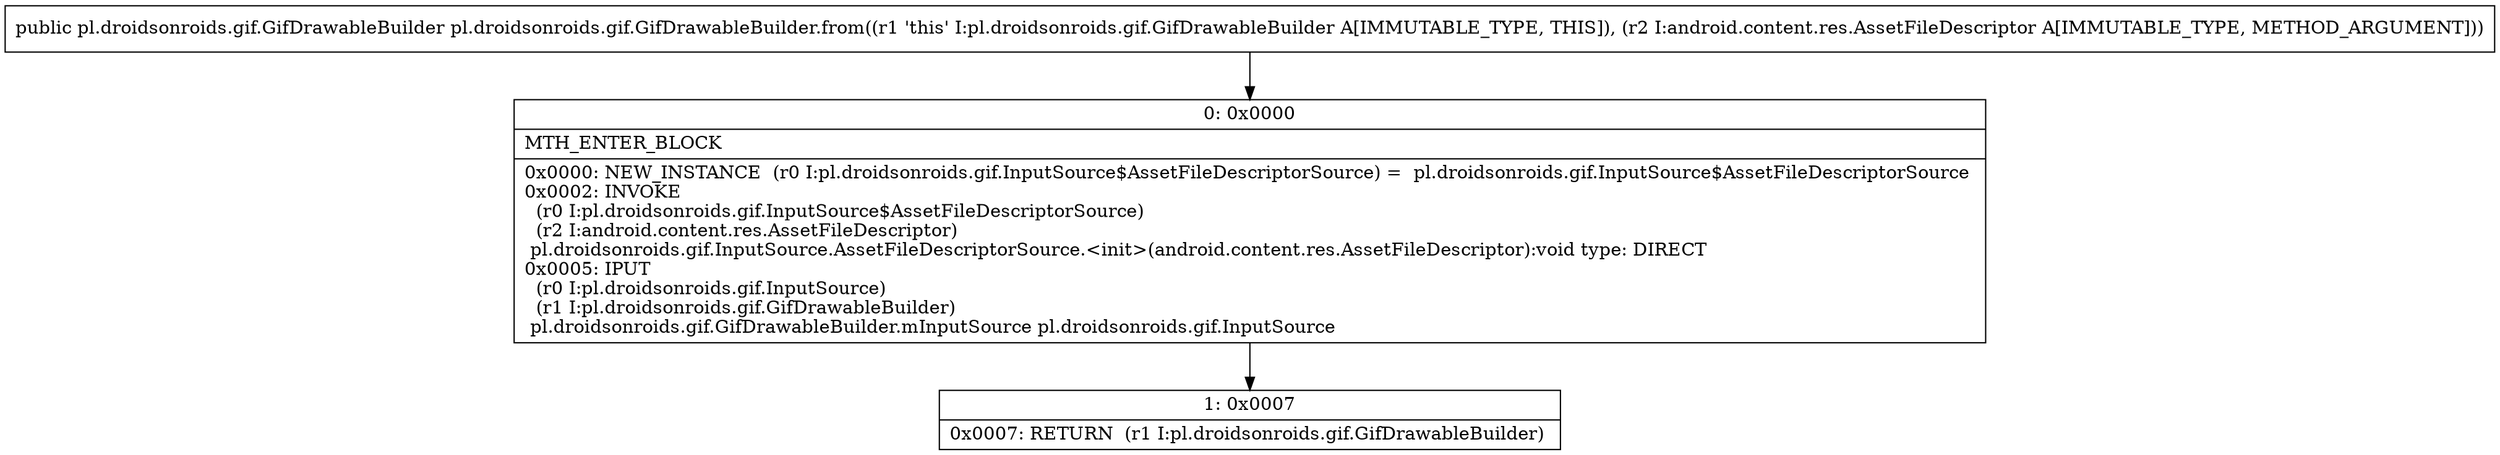 digraph "CFG forpl.droidsonroids.gif.GifDrawableBuilder.from(Landroid\/content\/res\/AssetFileDescriptor;)Lpl\/droidsonroids\/gif\/GifDrawableBuilder;" {
Node_0 [shape=record,label="{0\:\ 0x0000|MTH_ENTER_BLOCK\l|0x0000: NEW_INSTANCE  (r0 I:pl.droidsonroids.gif.InputSource$AssetFileDescriptorSource) =  pl.droidsonroids.gif.InputSource$AssetFileDescriptorSource \l0x0002: INVOKE  \l  (r0 I:pl.droidsonroids.gif.InputSource$AssetFileDescriptorSource)\l  (r2 I:android.content.res.AssetFileDescriptor)\l pl.droidsonroids.gif.InputSource.AssetFileDescriptorSource.\<init\>(android.content.res.AssetFileDescriptor):void type: DIRECT \l0x0005: IPUT  \l  (r0 I:pl.droidsonroids.gif.InputSource)\l  (r1 I:pl.droidsonroids.gif.GifDrawableBuilder)\l pl.droidsonroids.gif.GifDrawableBuilder.mInputSource pl.droidsonroids.gif.InputSource \l}"];
Node_1 [shape=record,label="{1\:\ 0x0007|0x0007: RETURN  (r1 I:pl.droidsonroids.gif.GifDrawableBuilder) \l}"];
MethodNode[shape=record,label="{public pl.droidsonroids.gif.GifDrawableBuilder pl.droidsonroids.gif.GifDrawableBuilder.from((r1 'this' I:pl.droidsonroids.gif.GifDrawableBuilder A[IMMUTABLE_TYPE, THIS]), (r2 I:android.content.res.AssetFileDescriptor A[IMMUTABLE_TYPE, METHOD_ARGUMENT])) }"];
MethodNode -> Node_0;
Node_0 -> Node_1;
}


